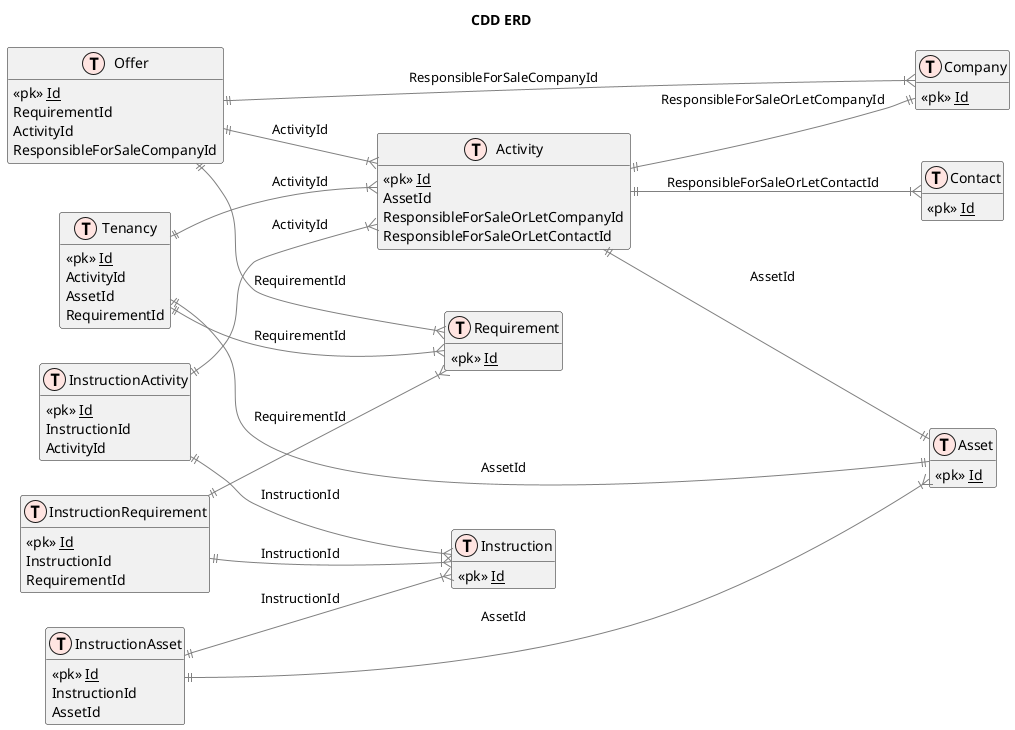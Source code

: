@startuml

title CDD ERD 

left to right direction

!define table(x) class x << (T,mistyrose) >>   
!define view(x) class x << (V,lightblue) >>   
!define table(x) class x << (T,mistyrose) >>  
!define tr(x) class x << (R,red) >>  
!define tf(x) class x << (F,darkorange) >>   
!define af(x) class x << (F,white) >>   
!define fn(x) class x << (F,plum) >>   
!define fs(x) class x << (F,tan) >>   
!define ft(x) class x << (F,wheat) >>   
!define if(x) class x << (F,gaisboro) >>   
!define p(x) class x << (P,indianred) >>   
!define pc(x) class x << (P,lemonshiffon) >>   
!define x(x) class x << (P,linen) >>     
!define primary_key(x) <<pk>> <u>x</u>
!define foreign_key(x) <<fk>> <b>x</b>
!define link( k, y) k }--||  y
hide methods   
hide stereotypes  
skinparam classarrowcolor gray  

table( Contact)
{
    primary_key(Id)
}

table( Company)
{
    primary_key(Id)
}

table( Instruction)
{
    primary_key(Id)
}

table( Requirement)
{
    primary_key(Id)
}

table( InstructionRequirement)
{
    primary_key(Id)
    InstructionId
    RequirementId
}

table( InstructionActivity)
{
    primary_key(Id)
    InstructionId
    ActivityId
}

table( InstructionAsset)
{
    primary_key(Id)
    InstructionId
    AssetId
}


table( Offer)
{
    primary_key(Id)
    RequirementId
    ActivityId
    ResponsibleForSaleCompanyId
}

table( Asset)
{
    primary_key(Id)
}

table( Tenancy)
{
    primary_key(Id)
    ActivityId
    AssetId
    RequirementId
}

table( Activity)
{
    primary_key(Id)
    AssetId
    ResponsibleForSaleOrLetCompanyId
    ResponsibleForSaleOrLetContactId
}

Activity ||--|| Asset : AssetId
Activity ||--|| Company : ResponsibleForSaleOrLetCompanyId
Activity ||--|{ Contact : ResponsibleForSaleOrLetContactId

InstructionRequirement ||--|{ Instruction : InstructionId
InstructionRequirement ||--|{ Requirement : RequirementId

InstructionActivity ||--|{ Instruction : InstructionId
InstructionActivity ||--|{ Activity : ActivityId

InstructionAsset ||--|{ Instruction : InstructionId
InstructionAsset ||--|{ Asset : AssetId

Offer ||--|{ Company : ResponsibleForSaleCompanyId
Offer ||--|{ Requirement : RequirementId
Offer ||--|{ Activity : ActivityId

Tenancy ||--|{ Activity : ActivityId
Tenancy ||--|| Asset : AssetId
Tenancy ||--|{ Requirement : RequirementId
@enduml